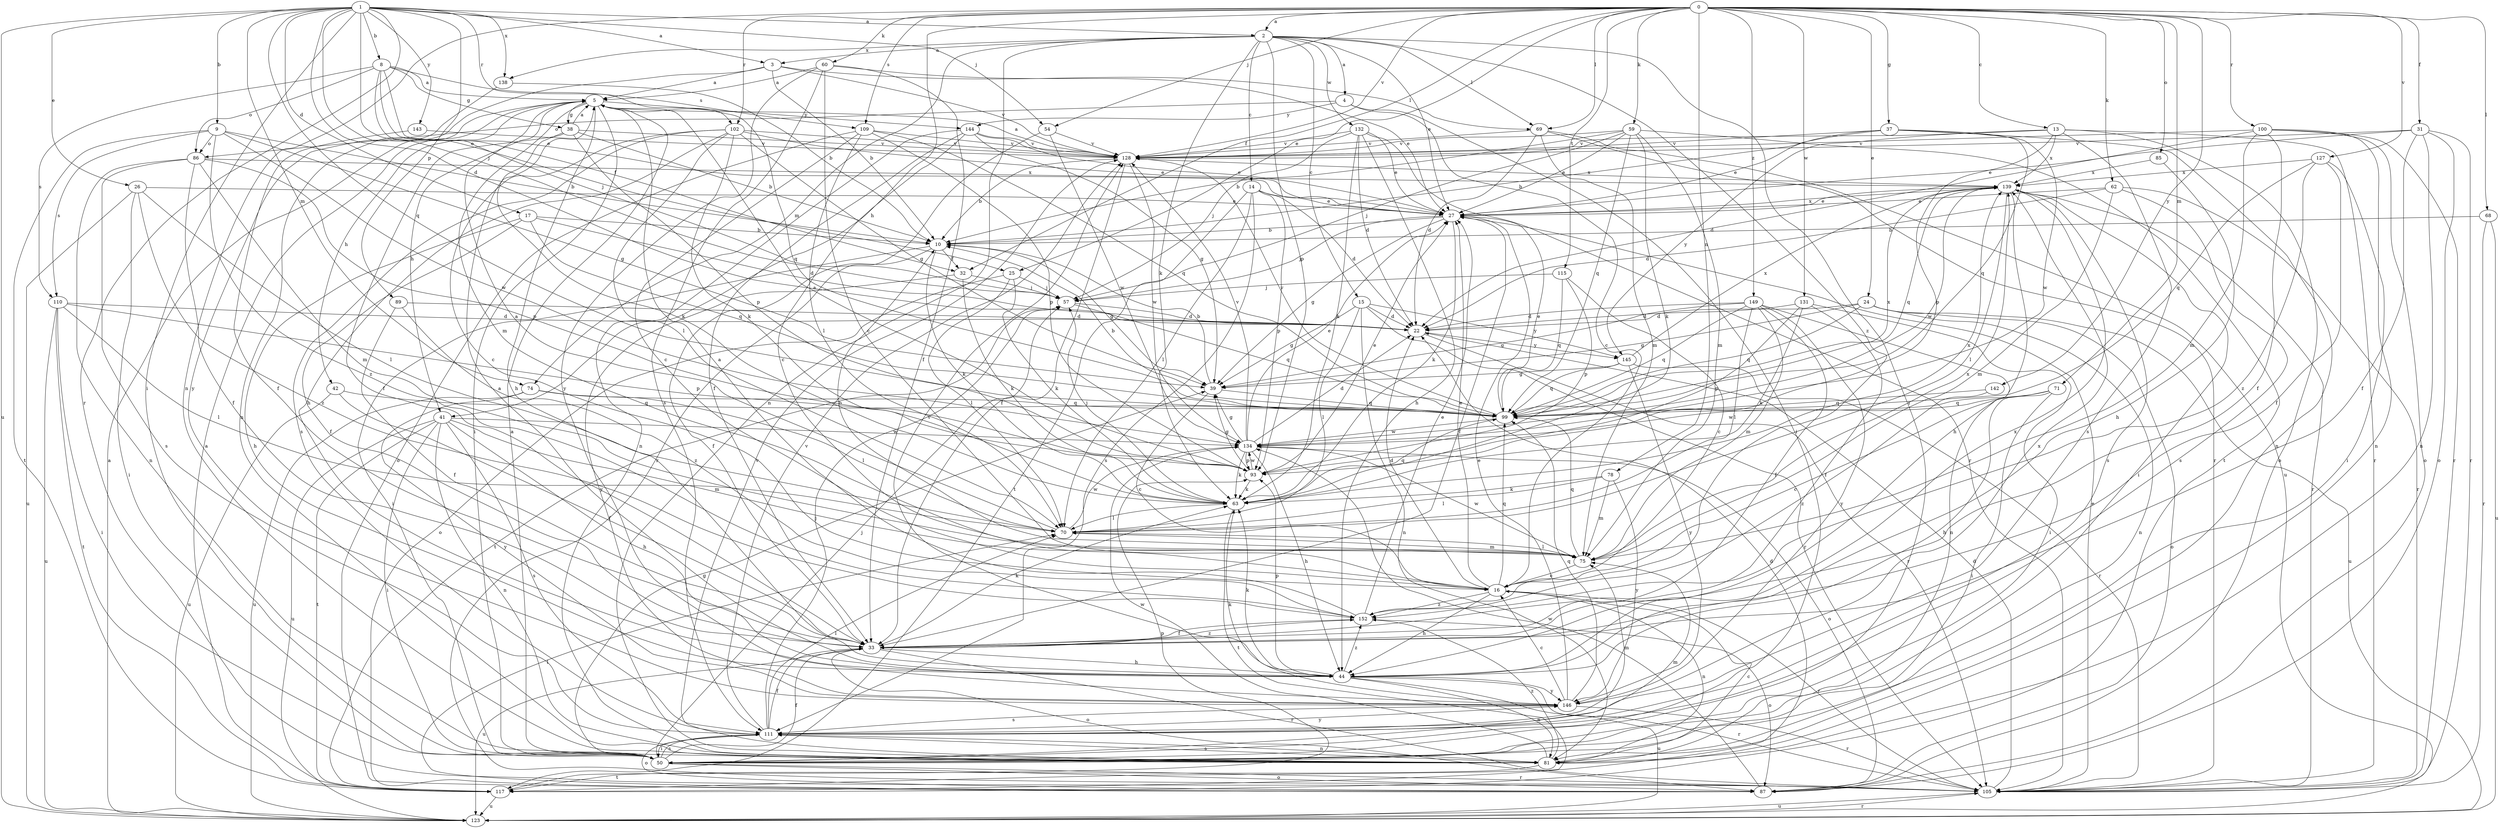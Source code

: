 strict digraph  {
0;
1;
2;
3;
4;
5;
8;
9;
10;
13;
14;
15;
16;
17;
22;
24;
25;
26;
27;
31;
32;
33;
37;
38;
39;
41;
42;
44;
50;
54;
57;
59;
60;
62;
63;
68;
69;
70;
71;
74;
75;
78;
81;
85;
86;
87;
89;
93;
99;
100;
102;
105;
109;
110;
111;
115;
117;
123;
127;
128;
131;
132;
134;
138;
139;
142;
143;
144;
145;
146;
149;
152;
0 -> 2  [label=a];
0 -> 13  [label=c];
0 -> 24  [label=e];
0 -> 25  [label=e];
0 -> 31  [label=f];
0 -> 32  [label=f];
0 -> 37  [label=g];
0 -> 41  [label=h];
0 -> 54  [label=j];
0 -> 59  [label=k];
0 -> 60  [label=k];
0 -> 62  [label=k];
0 -> 68  [label=l];
0 -> 69  [label=l];
0 -> 71  [label=m];
0 -> 78  [label=n];
0 -> 81  [label=n];
0 -> 85  [label=o];
0 -> 100  [label=r];
0 -> 102  [label=r];
0 -> 109  [label=s];
0 -> 115  [label=t];
0 -> 127  [label=v];
0 -> 128  [label=v];
0 -> 131  [label=w];
0 -> 142  [label=y];
0 -> 149  [label=z];
1 -> 2  [label=a];
1 -> 3  [label=a];
1 -> 8  [label=b];
1 -> 9  [label=b];
1 -> 17  [label=d];
1 -> 22  [label=d];
1 -> 25  [label=e];
1 -> 26  [label=e];
1 -> 50  [label=i];
1 -> 54  [label=j];
1 -> 57  [label=j];
1 -> 74  [label=m];
1 -> 89  [label=p];
1 -> 99  [label=q];
1 -> 102  [label=r];
1 -> 105  [label=r];
1 -> 123  [label=u];
1 -> 138  [label=x];
1 -> 143  [label=y];
2 -> 3  [label=a];
2 -> 4  [label=a];
2 -> 14  [label=c];
2 -> 15  [label=c];
2 -> 27  [label=e];
2 -> 50  [label=i];
2 -> 63  [label=k];
2 -> 69  [label=l];
2 -> 74  [label=m];
2 -> 81  [label=n];
2 -> 93  [label=p];
2 -> 132  [label=w];
2 -> 138  [label=x];
2 -> 152  [label=z];
3 -> 5  [label=a];
3 -> 10  [label=b];
3 -> 69  [label=l];
3 -> 81  [label=n];
3 -> 128  [label=v];
4 -> 16  [label=c];
4 -> 50  [label=i];
4 -> 86  [label=o];
4 -> 144  [label=y];
5 -> 38  [label=g];
5 -> 41  [label=h];
5 -> 42  [label=h];
5 -> 44  [label=h];
5 -> 50  [label=i];
5 -> 75  [label=m];
5 -> 99  [label=q];
5 -> 144  [label=y];
8 -> 5  [label=a];
8 -> 27  [label=e];
8 -> 32  [label=f];
8 -> 38  [label=g];
8 -> 57  [label=j];
8 -> 86  [label=o];
8 -> 109  [label=s];
8 -> 110  [label=s];
9 -> 10  [label=b];
9 -> 39  [label=g];
9 -> 86  [label=o];
9 -> 110  [label=s];
9 -> 117  [label=t];
9 -> 134  [label=w];
9 -> 152  [label=z];
10 -> 32  [label=f];
10 -> 33  [label=f];
10 -> 39  [label=g];
10 -> 50  [label=i];
10 -> 63  [label=k];
13 -> 87  [label=o];
13 -> 93  [label=p];
13 -> 105  [label=r];
13 -> 111  [label=s];
13 -> 128  [label=v];
13 -> 139  [label=x];
13 -> 145  [label=y];
14 -> 22  [label=d];
14 -> 27  [label=e];
14 -> 70  [label=l];
14 -> 93  [label=p];
14 -> 111  [label=s];
14 -> 117  [label=t];
15 -> 22  [label=d];
15 -> 39  [label=g];
15 -> 70  [label=l];
15 -> 81  [label=n];
15 -> 105  [label=r];
15 -> 145  [label=y];
16 -> 22  [label=d];
16 -> 27  [label=e];
16 -> 44  [label=h];
16 -> 81  [label=n];
16 -> 99  [label=q];
16 -> 105  [label=r];
16 -> 152  [label=z];
17 -> 10  [label=b];
17 -> 22  [label=d];
17 -> 33  [label=f];
17 -> 44  [label=h];
17 -> 99  [label=q];
22 -> 105  [label=r];
22 -> 145  [label=y];
24 -> 22  [label=d];
24 -> 39  [label=g];
24 -> 81  [label=n];
24 -> 87  [label=o];
24 -> 99  [label=q];
24 -> 123  [label=u];
25 -> 57  [label=j];
25 -> 63  [label=k];
25 -> 70  [label=l];
25 -> 87  [label=o];
26 -> 27  [label=e];
26 -> 50  [label=i];
26 -> 70  [label=l];
26 -> 123  [label=u];
26 -> 152  [label=z];
27 -> 10  [label=b];
27 -> 33  [label=f];
27 -> 39  [label=g];
27 -> 57  [label=j];
27 -> 63  [label=k];
27 -> 139  [label=x];
31 -> 27  [label=e];
31 -> 33  [label=f];
31 -> 81  [label=n];
31 -> 87  [label=o];
31 -> 105  [label=r];
31 -> 128  [label=v];
32 -> 57  [label=j];
32 -> 63  [label=k];
32 -> 146  [label=y];
33 -> 44  [label=h];
33 -> 63  [label=k];
33 -> 87  [label=o];
33 -> 105  [label=r];
33 -> 123  [label=u];
33 -> 152  [label=z];
37 -> 10  [label=b];
37 -> 27  [label=e];
37 -> 81  [label=n];
37 -> 99  [label=q];
37 -> 128  [label=v];
37 -> 134  [label=w];
38 -> 5  [label=a];
38 -> 10  [label=b];
38 -> 33  [label=f];
38 -> 63  [label=k];
38 -> 93  [label=p];
38 -> 128  [label=v];
39 -> 10  [label=b];
39 -> 16  [label=c];
39 -> 99  [label=q];
41 -> 44  [label=h];
41 -> 50  [label=i];
41 -> 75  [label=m];
41 -> 81  [label=n];
41 -> 111  [label=s];
41 -> 117  [label=t];
41 -> 123  [label=u];
41 -> 134  [label=w];
42 -> 33  [label=f];
42 -> 99  [label=q];
42 -> 123  [label=u];
44 -> 5  [label=a];
44 -> 63  [label=k];
44 -> 81  [label=n];
44 -> 93  [label=p];
44 -> 105  [label=r];
44 -> 123  [label=u];
44 -> 128  [label=v];
44 -> 139  [label=x];
44 -> 146  [label=y];
44 -> 152  [label=z];
50 -> 5  [label=a];
50 -> 33  [label=f];
50 -> 39  [label=g];
50 -> 57  [label=j];
50 -> 75  [label=m];
50 -> 87  [label=o];
50 -> 105  [label=r];
50 -> 111  [label=s];
54 -> 105  [label=r];
54 -> 128  [label=v];
54 -> 134  [label=w];
57 -> 22  [label=d];
57 -> 99  [label=q];
57 -> 117  [label=t];
59 -> 10  [label=b];
59 -> 27  [label=e];
59 -> 57  [label=j];
59 -> 63  [label=k];
59 -> 75  [label=m];
59 -> 99  [label=q];
59 -> 117  [label=t];
59 -> 128  [label=v];
60 -> 5  [label=a];
60 -> 16  [label=c];
60 -> 27  [label=e];
60 -> 33  [label=f];
60 -> 111  [label=s];
60 -> 146  [label=y];
62 -> 22  [label=d];
62 -> 27  [label=e];
62 -> 75  [label=m];
62 -> 105  [label=r];
62 -> 111  [label=s];
63 -> 57  [label=j];
63 -> 70  [label=l];
63 -> 99  [label=q];
63 -> 117  [label=t];
63 -> 139  [label=x];
68 -> 10  [label=b];
68 -> 105  [label=r];
68 -> 123  [label=u];
69 -> 22  [label=d];
69 -> 75  [label=m];
69 -> 105  [label=r];
69 -> 123  [label=u];
69 -> 128  [label=v];
70 -> 5  [label=a];
70 -> 75  [label=m];
70 -> 134  [label=w];
71 -> 16  [label=c];
71 -> 44  [label=h];
71 -> 50  [label=i];
71 -> 99  [label=q];
71 -> 134  [label=w];
74 -> 70  [label=l];
74 -> 99  [label=q];
74 -> 123  [label=u];
74 -> 146  [label=y];
75 -> 10  [label=b];
75 -> 16  [label=c];
75 -> 70  [label=l];
75 -> 99  [label=q];
75 -> 134  [label=w];
75 -> 139  [label=x];
78 -> 63  [label=k];
78 -> 70  [label=l];
78 -> 75  [label=m];
78 -> 146  [label=y];
81 -> 16  [label=c];
81 -> 111  [label=s];
81 -> 117  [label=t];
81 -> 128  [label=v];
81 -> 134  [label=w];
81 -> 152  [label=z];
85 -> 44  [label=h];
85 -> 139  [label=x];
86 -> 33  [label=f];
86 -> 75  [label=m];
86 -> 81  [label=n];
86 -> 93  [label=p];
86 -> 111  [label=s];
86 -> 139  [label=x];
87 -> 70  [label=l];
87 -> 134  [label=w];
89 -> 22  [label=d];
89 -> 33  [label=f];
89 -> 152  [label=z];
93 -> 5  [label=a];
93 -> 27  [label=e];
93 -> 39  [label=g];
93 -> 63  [label=k];
93 -> 134  [label=w];
99 -> 10  [label=b];
99 -> 27  [label=e];
99 -> 128  [label=v];
99 -> 134  [label=w];
99 -> 139  [label=x];
100 -> 22  [label=d];
100 -> 33  [label=f];
100 -> 75  [label=m];
100 -> 81  [label=n];
100 -> 87  [label=o];
100 -> 105  [label=r];
100 -> 128  [label=v];
102 -> 16  [label=c];
102 -> 27  [label=e];
102 -> 39  [label=g];
102 -> 44  [label=h];
102 -> 63  [label=k];
102 -> 70  [label=l];
102 -> 111  [label=s];
102 -> 128  [label=v];
105 -> 22  [label=d];
105 -> 27  [label=e];
105 -> 123  [label=u];
109 -> 16  [label=c];
109 -> 70  [label=l];
109 -> 87  [label=o];
109 -> 93  [label=p];
109 -> 99  [label=q];
109 -> 128  [label=v];
110 -> 22  [label=d];
110 -> 50  [label=i];
110 -> 70  [label=l];
110 -> 93  [label=p];
110 -> 117  [label=t];
110 -> 123  [label=u];
111 -> 33  [label=f];
111 -> 50  [label=i];
111 -> 57  [label=j];
111 -> 70  [label=l];
111 -> 75  [label=m];
111 -> 81  [label=n];
111 -> 87  [label=o];
111 -> 128  [label=v];
111 -> 146  [label=y];
115 -> 16  [label=c];
115 -> 57  [label=j];
115 -> 93  [label=p];
115 -> 99  [label=q];
117 -> 5  [label=a];
117 -> 22  [label=d];
117 -> 93  [label=p];
117 -> 123  [label=u];
123 -> 5  [label=a];
123 -> 105  [label=r];
127 -> 33  [label=f];
127 -> 50  [label=i];
127 -> 99  [label=q];
127 -> 139  [label=x];
127 -> 152  [label=z];
128 -> 5  [label=a];
128 -> 10  [label=b];
128 -> 33  [label=f];
128 -> 134  [label=w];
128 -> 139  [label=x];
131 -> 22  [label=d];
131 -> 33  [label=f];
131 -> 50  [label=i];
131 -> 63  [label=k];
131 -> 93  [label=p];
132 -> 22  [label=d];
132 -> 27  [label=e];
132 -> 44  [label=h];
132 -> 57  [label=j];
132 -> 63  [label=k];
132 -> 105  [label=r];
132 -> 128  [label=v];
134 -> 22  [label=d];
134 -> 27  [label=e];
134 -> 39  [label=g];
134 -> 44  [label=h];
134 -> 63  [label=k];
134 -> 87  [label=o];
134 -> 93  [label=p];
134 -> 128  [label=v];
138 -> 10  [label=b];
138 -> 146  [label=y];
139 -> 27  [label=e];
139 -> 44  [label=h];
139 -> 50  [label=i];
139 -> 70  [label=l];
139 -> 99  [label=q];
139 -> 105  [label=r];
139 -> 111  [label=s];
139 -> 134  [label=w];
142 -> 99  [label=q];
142 -> 152  [label=z];
143 -> 33  [label=f];
143 -> 128  [label=v];
144 -> 16  [label=c];
144 -> 27  [label=e];
144 -> 33  [label=f];
144 -> 39  [label=g];
144 -> 81  [label=n];
144 -> 128  [label=v];
145 -> 39  [label=g];
145 -> 99  [label=q];
145 -> 105  [label=r];
145 -> 139  [label=x];
145 -> 146  [label=y];
146 -> 16  [label=c];
146 -> 27  [label=e];
146 -> 63  [label=k];
146 -> 99  [label=q];
146 -> 105  [label=r];
146 -> 111  [label=s];
146 -> 139  [label=x];
149 -> 22  [label=d];
149 -> 33  [label=f];
149 -> 39  [label=g];
149 -> 70  [label=l];
149 -> 75  [label=m];
149 -> 81  [label=n];
149 -> 99  [label=q];
149 -> 146  [label=y];
152 -> 5  [label=a];
152 -> 27  [label=e];
152 -> 33  [label=f];
152 -> 87  [label=o];
}
